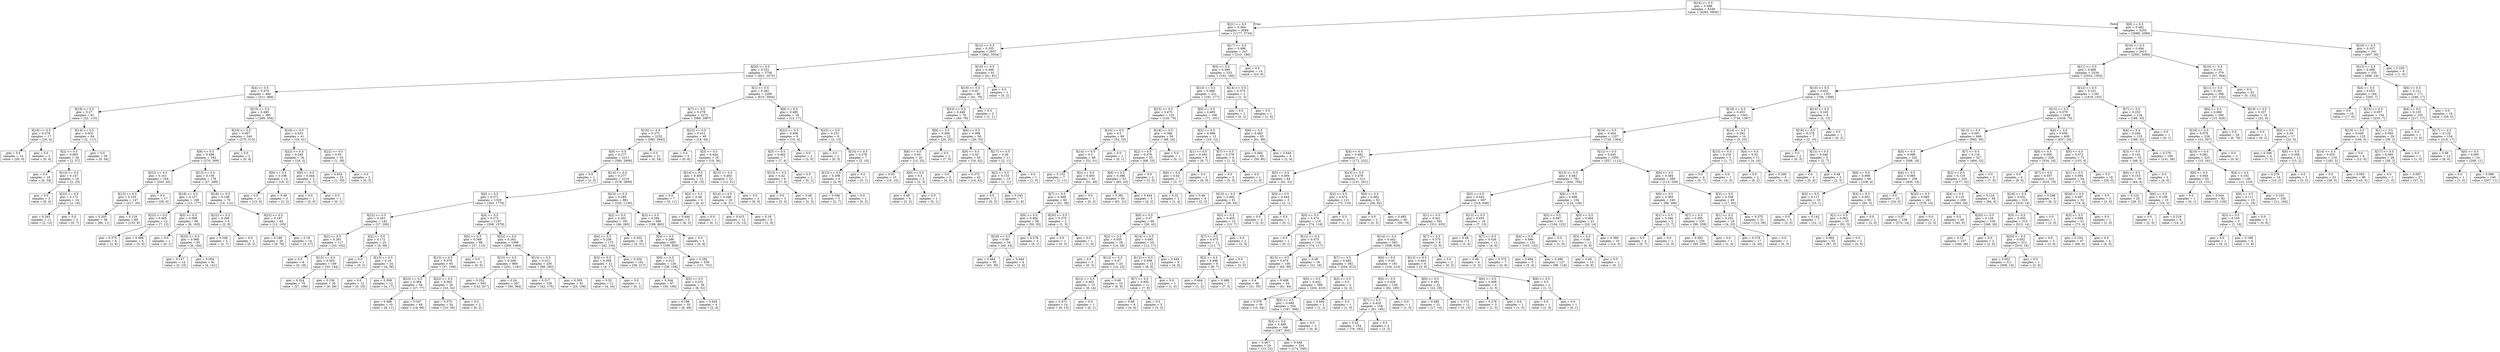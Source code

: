 digraph Tree {
node [shape=box] ;
0 [label="X[24] <= 0.5\ngini = 0.488\nsamples = 6338\nvalue = [4265, 5830]"] ;
1 [label="X[21] <= 0.5\ngini = 0.364\nsamples = 3084\nvalue = [1177, 3734]"] ;
0 -> 1 [labeldistance=2.5, labelangle=45, headlabel="True"] ;
2 [label="X[12] <= 0.5\ngini = 0.335\nsamples = 2837\nvalue = [962, 3554]"] ;
1 -> 2 ;
3 [label="X[20] <= 0.5\ngini = 0.331\nsamples = 2756\nvalue = [921, 3473]"] ;
2 -> 3 ;
4 [label="X[4] <= 0.5\ngini = 0.479\nsamples = 466\nvalue = [311, 469]"] ;
3 -> 4 ;
5 [label="X[18] <= 0.5\ngini = 0.27\nsamples = 81\nvalue = [22, 115]"] ;
4 -> 5 ;
6 [label="X[19] <= 0.5\ngini = 0.278\nsamples = 17\nvalue = [20, 4]"] ;
5 -> 6 ;
7 [label="gini = 0.0\nsamples = 14\nvalue = [20, 0]"] ;
6 -> 7 ;
8 [label="gini = 0.0\nsamples = 3\nvalue = [0, 4]"] ;
6 -> 8 ;
9 [label="X[14] <= 0.5\ngini = 0.035\nsamples = 64\nvalue = [2, 111]"] ;
5 -> 9 ;
10 [label="X[2] <= 0.5\ngini = 0.065\nsamples = 34\nvalue = [2, 57]"] ;
9 -> 10 ;
11 [label="gini = 0.0\nsamples = 18\nvalue = [0, 34]"] ;
10 -> 11 ;
12 [label="X[13] <= 0.5\ngini = 0.147\nsamples = 16\nvalue = [2, 23]"] ;
10 -> 12 ;
13 [label="gini = 0.0\nsamples = 2\nvalue = [0, 4]"] ;
12 -> 13 ;
14 [label="X[22] <= 0.5\ngini = 0.172\nsamples = 14\nvalue = [2, 19]"] ;
12 -> 14 ;
15 [label="gini = 0.245\nsamples = 11\nvalue = [2, 12]"] ;
14 -> 15 ;
16 [label="gini = 0.0\nsamples = 3\nvalue = [0, 7]"] ;
14 -> 16 ;
17 [label="gini = 0.0\nsamples = 30\nvalue = [0, 54]"] ;
9 -> 17 ;
18 [label="X[15] <= 0.5\ngini = 0.495\nsamples = 385\nvalue = [289, 354]"] ;
4 -> 18 ;
19 [label="X[16] <= 0.5\ngini = 0.497\nsamples = 344\nvalue = [270, 313]"] ;
18 -> 19 ;
20 [label="X[9] <= 0.5\ngini = 0.498\nsamples = 342\nvalue = [270, 309]"] ;
19 -> 20 ;
21 [label="X[22] <= 0.5\ngini = 0.141\nsamples = 164\nvalue = [243, 20]"] ;
20 -> 21 ;
22 [label="X[13] <= 0.5\ngini = 0.155\nsamples = 147\nvalue = [217, 20]"] ;
21 -> 22 ;
23 [label="gini = 0.205\nsamples = 58\nvalue = [84, 11]"] ;
22 -> 23 ;
24 [label="gini = 0.119\nsamples = 89\nvalue = [133, 9]"] ;
22 -> 24 ;
25 [label="gini = 0.0\nsamples = 17\nvalue = [26, 0]"] ;
21 -> 25 ;
26 [label="X[13] <= 0.5\ngini = 0.156\nsamples = 178\nvalue = [27, 289]"] ;
20 -> 26 ;
27 [label="X[18] <= 0.5\ngini = 0.127\nsamples = 108\nvalue = [13, 177]"] ;
26 -> 27 ;
28 [label="X[23] <= 0.5\ngini = 0.465\nsamples = 12\nvalue = [7, 12]"] ;
27 -> 28 ;
29 [label="gini = 0.375\nsamples = 6\nvalue = [2, 6]"] ;
28 -> 29 ;
30 [label="gini = 0.496\nsamples = 6\nvalue = [5, 6]"] ;
28 -> 30 ;
31 [label="X[0] <= 0.5\ngini = 0.068\nsamples = 96\nvalue = [6, 165]"] ;
27 -> 31 ;
32 [label="gini = 0.0\nsamples = 1\nvalue = [0, 1]"] ;
31 -> 32 ;
33 [label="X[23] <= 0.5\ngini = 0.068\nsamples = 95\nvalue = [6, 164]"] ;
31 -> 33 ;
34 [label="gini = 0.147\nsamples = 14\nvalue = [2, 23]"] ;
33 -> 34 ;
35 [label="gini = 0.054\nsamples = 81\nvalue = [4, 141]"] ;
33 -> 35 ;
36 [label="X[18] <= 0.5\ngini = 0.198\nsamples = 70\nvalue = [14, 112]"] ;
26 -> 36 ;
37 [label="X[22] <= 0.5\ngini = 0.298\nsamples = 6\nvalue = [2, 9]"] ;
36 -> 37 ;
38 [label="gini = 0.346\nsamples = 5\nvalue = [2, 7]"] ;
37 -> 38 ;
39 [label="gini = 0.0\nsamples = 1\nvalue = [0, 2]"] ;
37 -> 39 ;
40 [label="X[22] <= 0.5\ngini = 0.187\nsamples = 64\nvalue = [12, 103]"] ;
36 -> 40 ;
41 [label="gini = 0.189\nsamples = 50\nvalue = [9, 76]"] ;
40 -> 41 ;
42 [label="gini = 0.18\nsamples = 14\nvalue = [3, 27]"] ;
40 -> 42 ;
43 [label="gini = 0.0\nsamples = 2\nvalue = [0, 4]"] ;
19 -> 43 ;
44 [label="X[18] <= 0.5\ngini = 0.433\nsamples = 41\nvalue = [19, 41]"] ;
18 -> 44 ;
45 [label="X[22] <= 0.5\ngini = 0.245\nsamples = 16\nvalue = [18, 3]"] ;
44 -> 45 ;
46 [label="X[9] <= 0.5\ngini = 0.198\nsamples = 14\nvalue = [16, 2]"] ;
45 -> 46 ;
47 [label="gini = 0.0\nsamples = 11\nvalue = [13, 0]"] ;
46 -> 47 ;
48 [label="gini = 0.48\nsamples = 3\nvalue = [3, 2]"] ;
46 -> 48 ;
49 [label="X[9] <= 0.5\ngini = 0.444\nsamples = 2\nvalue = [2, 1]"] ;
45 -> 49 ;
50 [label="gini = 0.0\nsamples = 1\nvalue = [2, 0]"] ;
49 -> 50 ;
51 [label="gini = 0.0\nsamples = 1\nvalue = [0, 1]"] ;
49 -> 51 ;
52 [label="X[22] <= 0.5\ngini = 0.05\nsamples = 25\nvalue = [1, 38]"] ;
44 -> 52 ;
53 [label="gini = 0.054\nsamples = 23\nvalue = [1, 35]"] ;
52 -> 53 ;
54 [label="gini = 0.0\nsamples = 2\nvalue = [0, 3]"] ;
52 -> 54 ;
55 [label="X[1] <= 0.5\ngini = 0.281\nsamples = 2290\nvalue = [610, 3004]"] ;
3 -> 55 ;
56 [label="X[7] <= 0.5\ngini = 0.278\nsamples = 2272\nvalue = [598, 2987]"] ;
55 -> 56 ;
57 [label="X[16] <= 0.5\ngini = 0.275\nsamples = 2232\nvalue = [580, 2943]"] ;
56 -> 57 ;
58 [label="X[9] <= 0.5\ngini = 0.277\nsamples = 2211\nvalue = [580, 2909]"] ;
57 -> 58 ;
59 [label="gini = 0.0\nsamples = 1\nvalue = [2, 0]"] ;
58 -> 59 ;
60 [label="X[14] <= 0.5\ngini = 0.277\nsamples = 2210\nvalue = [578, 2909]"] ;
58 -> 60 ;
61 [label="X[0] <= 0.5\ngini = 0.271\nsamples = 1329\nvalue = [343, 1779]"] ;
60 -> 61 ;
62 [label="X[22] <= 0.5\ngini = 0.263\nsamples = 142\nvalue = [37, 200]"] ;
61 -> 62 ;
63 [label="X[2] <= 0.5\ngini = 0.281\nsamples = 117\nvalue = [33, 162]"] ;
62 -> 63 ;
64 [label="gini = 0.0\nsamples = 8\nvalue = [0, 18]"] ;
63 -> 64 ;
65 [label="X[15] <= 0.5\ngini = 0.303\nsamples = 109\nvalue = [33, 144]"] ;
63 -> 65 ;
66 [label="gini = 0.324\nsamples = 79\nvalue = [27, 106]"] ;
65 -> 66 ;
67 [label="gini = 0.236\nsamples = 30\nvalue = [6, 38]"] ;
65 -> 67 ;
68 [label="X[2] <= 0.5\ngini = 0.172\nsamples = 25\nvalue = [4, 38]"] ;
62 -> 68 ;
69 [label="gini = 0.0\nsamples = 1\nvalue = [0, 2]"] ;
68 -> 69 ;
70 [label="X[15] <= 0.5\ngini = 0.18\nsamples = 24\nvalue = [4, 36]"] ;
68 -> 70 ;
71 [label="gini = 0.0\nsamples = 12\nvalue = [0, 19]"] ;
70 -> 71 ;
72 [label="gini = 0.308\nsamples = 12\nvalue = [4, 17]"] ;
70 -> 72 ;
73 [label="X[4] <= 0.5\ngini = 0.272\nsamples = 1187\nvalue = [306, 1579]"] ;
61 -> 73 ;
74 [label="X[5] <= 0.5\ngini = 0.368\nsamples = 88\nvalue = [37, 115]"] ;
73 -> 74 ;
75 [label="X[15] <= 0.5\ngini = 0.378\nsamples = 85\nvalue = [37, 109]"] ;
74 -> 75 ;
76 [label="X[23] <= 0.5\ngini = 0.384\nsamples = 59\nvalue = [27, 77]"] ;
75 -> 76 ;
77 [label="gini = 0.488\nsamples = 10\nvalue = [8, 11]"] ;
76 -> 77 ;
78 [label="gini = 0.347\nsamples = 49\nvalue = [19, 66]"] ;
76 -> 78 ;
79 [label="X[22] <= 0.5\ngini = 0.363\nsamples = 26\nvalue = [10, 32]"] ;
75 -> 79 ;
80 [label="gini = 0.375\nsamples = 24\nvalue = [10, 30]"] ;
79 -> 80 ;
81 [label="gini = 0.0\nsamples = 2\nvalue = [0, 2]"] ;
79 -> 81 ;
82 [label="gini = 0.0\nsamples = 3\nvalue = [0, 6]"] ;
74 -> 82 ;
83 [label="X[22] <= 0.5\ngini = 0.262\nsamples = 1099\nvalue = [269, 1464]"] ;
73 -> 83 ;
84 [label="X[15] <= 0.5\ngini = 0.249\nsamples = 869\nvalue = [201, 1181]"] ;
83 -> 84 ;
85 [label="gini = 0.252\nsamples = 602\nvalue = [142, 817]"] ;
84 -> 85 ;
86 [label="gini = 0.24\nsamples = 267\nvalue = [59, 364]"] ;
84 -> 86 ;
87 [label="X[15] <= 0.5\ngini = 0.312\nsamples = 230\nvalue = [68, 283]"] ;
83 -> 87 ;
88 [label="gini = 0.317\nsamples = 139\nvalue = [43, 175]"] ;
87 -> 88 ;
89 [label="gini = 0.305\nsamples = 91\nvalue = [25, 108]"] ;
87 -> 89 ;
90 [label="X[23] <= 0.5\ngini = 0.285\nsamples = 881\nvalue = [235, 1130]"] ;
60 -> 90 ;
91 [label="X[2] <= 0.5\ngini = 0.252\nsamples = 191\nvalue = [46, 265]"] ;
90 -> 91 ;
92 [label="X[4] <= 0.5\ngini = 0.258\nsamples = 173\nvalue = [42, 234]"] ;
91 -> 92 ;
93 [label="X[3] <= 0.5\ngini = 0.308\nsamples = 12\nvalue = [4, 17]"] ;
92 -> 93 ;
94 [label="gini = 0.32\nsamples = 11\nvalue = [4, 16]"] ;
93 -> 94 ;
95 [label="gini = 0.0\nsamples = 1\nvalue = [0, 1]"] ;
93 -> 95 ;
96 [label="gini = 0.254\nsamples = 161\nvalue = [38, 217]"] ;
92 -> 96 ;
97 [label="gini = 0.202\nsamples = 18\nvalue = [4, 31]"] ;
91 -> 97 ;
98 [label="X[3] <= 0.5\ngini = 0.294\nsamples = 690\nvalue = [189, 865]"] ;
90 -> 98 ;
99 [label="X[4] <= 0.5\ngini = 0.296\nsamples = 685\nvalue = [189, 859]"] ;
98 -> 99 ;
100 [label="X[0] <= 0.5\ngini = 0.313\nsamples = 126\nvalue = [38, 158]"] ;
99 -> 100 ;
101 [label="gini = 0.344\nsamples = 87\nvalue = [30, 106]"] ;
100 -> 101 ;
102 [label="X[5] <= 0.5\ngini = 0.231\nsamples = 39\nvalue = [8, 52]"] ;
100 -> 102 ;
103 [label="gini = 0.198\nsamples = 35\nvalue = [6, 48]"] ;
102 -> 103 ;
104 [label="gini = 0.444\nsamples = 4\nvalue = [2, 4]"] ;
102 -> 104 ;
105 [label="gini = 0.292\nsamples = 559\nvalue = [151, 701]"] ;
99 -> 105 ;
106 [label="gini = 0.0\nsamples = 5\nvalue = [0, 6]"] ;
98 -> 106 ;
107 [label="gini = 0.0\nsamples = 21\nvalue = [0, 34]"] ;
57 -> 107 ;
108 [label="X[23] <= 0.5\ngini = 0.412\nsamples = 40\nvalue = [18, 44]"] ;
56 -> 108 ;
109 [label="gini = 0.0\nsamples = 5\nvalue = [0, 8]"] ;
108 -> 109 ;
110 [label="X[3] <= 0.5\ngini = 0.444\nsamples = 35\nvalue = [18, 36]"] ;
108 -> 110 ;
111 [label="X[14] <= 0.5\ngini = 0.408\nsamples = 13\nvalue = [6, 15]"] ;
110 -> 111 ;
112 [label="gini = 0.0\nsamples = 7\nvalue = [0, 11]"] ;
111 -> 112 ;
113 [label="X[2] <= 0.5\ngini = 0.48\nsamples = 6\nvalue = [6, 4]"] ;
111 -> 113 ;
114 [label="gini = 0.444\nsamples = 5\nvalue = [6, 3]"] ;
113 -> 114 ;
115 [label="gini = 0.0\nsamples = 1\nvalue = [0, 1]"] ;
113 -> 115 ;
116 [label="X[15] <= 0.5\ngini = 0.463\nsamples = 22\nvalue = [12, 21]"] ;
110 -> 116 ;
117 [label="X[14] <= 0.5\ngini = 0.346\nsamples = 20\nvalue = [6, 21]"] ;
116 -> 117 ;
118 [label="gini = 0.415\nsamples = 12\nvalue = [5, 12]"] ;
117 -> 118 ;
119 [label="gini = 0.18\nsamples = 8\nvalue = [1, 9]"] ;
117 -> 119 ;
120 [label="gini = 0.0\nsamples = 2\nvalue = [6, 0]"] ;
116 -> 120 ;
121 [label="X[6] <= 0.5\ngini = 0.485\nsamples = 18\nvalue = [12, 17]"] ;
55 -> 121 ;
122 [label="X[22] <= 0.5\ngini = 0.408\nsamples = 9\nvalue = [10, 4]"] ;
121 -> 122 ;
123 [label="X[5] <= 0.5\ngini = 0.463\nsamples = 7\nvalue = [7, 4]"] ;
122 -> 123 ;
124 [label="X[13] <= 0.5\ngini = 0.42\nsamples = 6\nvalue = [7, 3]"] ;
123 -> 124 ;
125 [label="gini = 0.0\nsamples = 3\nvalue = [5, 0]"] ;
124 -> 125 ;
126 [label="gini = 0.48\nsamples = 3\nvalue = [2, 3]"] ;
124 -> 126 ;
127 [label="gini = 0.0\nsamples = 1\nvalue = [0, 1]"] ;
123 -> 127 ;
128 [label="gini = 0.0\nsamples = 2\nvalue = [3, 0]"] ;
122 -> 128 ;
129 [label="X[23] <= 0.5\ngini = 0.231\nsamples = 9\nvalue = [2, 13]"] ;
121 -> 129 ;
130 [label="gini = 0.0\nsamples = 2\nvalue = [0, 3]"] ;
129 -> 130 ;
131 [label="X[14] <= 0.5\ngini = 0.278\nsamples = 7\nvalue = [2, 10]"] ;
129 -> 131 ;
132 [label="X[15] <= 0.5\ngini = 0.298\nsamples = 6\nvalue = [2, 9]"] ;
131 -> 132 ;
133 [label="gini = 0.346\nsamples = 5\nvalue = [2, 7]"] ;
132 -> 133 ;
134 [label="gini = 0.0\nsamples = 1\nvalue = [0, 2]"] ;
132 -> 134 ;
135 [label="gini = 0.0\nsamples = 1\nvalue = [0, 1]"] ;
131 -> 135 ;
136 [label="X[18] <= 0.5\ngini = 0.446\nsamples = 81\nvalue = [41, 81]"] ;
2 -> 136 ;
137 [label="X[19] <= 0.5\ngini = 0.45\nsamples = 80\nvalue = [41, 79]"] ;
136 -> 137 ;
138 [label="X[23] <= 0.5\ngini = 0.448\nsamples = 78\nvalue = [40, 78]"] ;
137 -> 138 ;
139 [label="X[8] <= 0.5\ngini = 0.494\nsamples = 22\nvalue = [20, 25]"] ;
138 -> 139 ;
140 [label="X[6] <= 0.5\ngini = 0.45\nsamples = 20\nvalue = [13, 25]"] ;
139 -> 140 ;
141 [label="gini = 0.43\nsamples = 15\nvalue = [10, 22]"] ;
140 -> 141 ;
142 [label="X[0] <= 0.5\ngini = 0.5\nsamples = 5\nvalue = [3, 3]"] ;
140 -> 142 ;
143 [label="gini = 0.48\nsamples = 4\nvalue = [3, 2]"] ;
142 -> 143 ;
144 [label="gini = 0.0\nsamples = 1\nvalue = [0, 1]"] ;
142 -> 144 ;
145 [label="gini = 0.0\nsamples = 2\nvalue = [7, 0]"] ;
139 -> 145 ;
146 [label="X[6] <= 0.5\ngini = 0.398\nsamples = 56\nvalue = [20, 53]"] ;
138 -> 146 ;
147 [label="X[9] <= 0.5\ngini = 0.42\nsamples = 45\nvalue = [18, 42]"] ;
146 -> 147 ;
148 [label="gini = 0.0\nsamples = 3\nvalue = [4, 0]"] ;
147 -> 148 ;
149 [label="gini = 0.375\nsamples = 42\nvalue = [14, 42]"] ;
147 -> 149 ;
150 [label="X[17] <= 0.5\ngini = 0.26\nsamples = 11\nvalue = [2, 11]"] ;
146 -> 150 ;
151 [label="X[2] <= 0.5\ngini = 0.153\nsamples = 10\nvalue = [1, 11]"] ;
150 -> 151 ;
152 [label="gini = 0.0\nsamples = 3\nvalue = [0, 5]"] ;
151 -> 152 ;
153 [label="gini = 0.245\nsamples = 7\nvalue = [1, 6]"] ;
151 -> 153 ;
154 [label="gini = 0.0\nsamples = 1\nvalue = [1, 0]"] ;
150 -> 154 ;
155 [label="gini = 0.5\nsamples = 2\nvalue = [1, 1]"] ;
137 -> 155 ;
156 [label="gini = 0.0\nsamples = 1\nvalue = [0, 2]"] ;
136 -> 156 ;
157 [label="X[17] <= 0.5\ngini = 0.496\nsamples = 247\nvalue = [215, 180]"] ;
1 -> 157 ;
158 [label="X[5] <= 0.5\ngini = 0.499\nsamples = 233\nvalue = [192, 180]"] ;
157 -> 158 ;
159 [label="X[13] <= 0.5\ngini = 0.499\nsamples = 231\nvalue = [191, 177]"] ;
158 -> 159 ;
160 [label="X[15] <= 0.5\ngini = 0.475\nsamples = 125\nvalue = [120, 76]"] ;
159 -> 160 ;
161 [label="X[16] <= 0.5\ngini = 0.5\nsamples = 69\nvalue = [52, 52]"] ;
160 -> 161 ;
162 [label="X[14] <= 0.5\ngini = 0.5\nsamples = 68\nvalue = [52, 51]"] ;
161 -> 162 ;
163 [label="gini = 0.153\nsamples = 7\nvalue = [1, 11]"] ;
162 -> 163 ;
164 [label="X[2] <= 0.5\ngini = 0.493\nsamples = 61\nvalue = [51, 40]"] ;
162 -> 164 ;
165 [label="X[7] <= 0.5\ngini = 0.489\nsamples = 60\nvalue = [51, 38]"] ;
164 -> 165 ;
166 [label="X[6] <= 0.5\ngini = 0.484\nsamples = 58\nvalue = [50, 35]"] ;
165 -> 166 ;
167 [label="X[18] <= 0.5\ngini = 0.49\nsamples = 54\nvalue = [45, 34]"] ;
166 -> 167 ;
168 [label="gini = 0.484\nsamples = 50\nvalue = [43, 30]"] ;
167 -> 168 ;
169 [label="gini = 0.444\nsamples = 4\nvalue = [2, 4]"] ;
167 -> 169 ;
170 [label="gini = 0.278\nsamples = 4\nvalue = [5, 1]"] ;
166 -> 170 ;
171 [label="X[20] <= 0.5\ngini = 0.375\nsamples = 2\nvalue = [1, 3]"] ;
165 -> 171 ;
172 [label="gini = 0.0\nsamples = 1\nvalue = [0, 3]"] ;
171 -> 172 ;
173 [label="gini = 0.0\nsamples = 1\nvalue = [1, 0]"] ;
171 -> 173 ;
174 [label="gini = 0.0\nsamples = 1\nvalue = [0, 2]"] ;
164 -> 174 ;
175 [label="gini = 0.0\nsamples = 1\nvalue = [0, 1]"] ;
161 -> 175 ;
176 [label="X[18] <= 0.5\ngini = 0.386\nsamples = 56\nvalue = [68, 24]"] ;
160 -> 176 ;
177 [label="X[2] <= 0.5\ngini = 0.378\nsamples = 55\nvalue = [68, 23]"] ;
176 -> 177 ;
178 [label="X[6] <= 0.5\ngini = 0.386\nsamples = 53\nvalue = [65, 23]"] ;
177 -> 178 ;
179 [label="gini = 0.381\nsamples = 50\nvalue = [61, 21]"] ;
178 -> 179 ;
180 [label="gini = 0.444\nsamples = 3\nvalue = [4, 2]"] ;
178 -> 180 ;
181 [label="gini = 0.0\nsamples = 2\nvalue = [3, 0]"] ;
177 -> 181 ;
182 [label="gini = 0.0\nsamples = 1\nvalue = [0, 1]"] ;
176 -> 182 ;
183 [label="X[0] <= 0.5\ngini = 0.485\nsamples = 106\nvalue = [71, 101]"] ;
159 -> 183 ;
184 [label="X[2] <= 0.5\ngini = 0.496\nsamples = 13\nvalue = [10, 12]"] ;
183 -> 184 ;
185 [label="X[1] <= 0.5\ngini = 0.492\nsamples = 9\nvalue = [9, 7]"] ;
184 -> 185 ;
186 [label="X[6] <= 0.5\ngini = 0.42\nsamples = 7\nvalue = [3, 7]"] ;
185 -> 186 ;
187 [label="gini = 0.32\nsamples = 3\nvalue = [1, 4]"] ;
186 -> 187 ;
188 [label="gini = 0.48\nsamples = 4\nvalue = [2, 3]"] ;
186 -> 188 ;
189 [label="gini = 0.0\nsamples = 2\nvalue = [6, 0]"] ;
185 -> 189 ;
190 [label="X[7] <= 0.5\ngini = 0.278\nsamples = 4\nvalue = [1, 5]"] ;
184 -> 190 ;
191 [label="gini = 0.0\nsamples = 3\nvalue = [0, 5]"] ;
190 -> 191 ;
192 [label="gini = 0.0\nsamples = 1\nvalue = [1, 0]"] ;
190 -> 192 ;
193 [label="X[6] <= 0.5\ngini = 0.483\nsamples = 93\nvalue = [61, 89]"] ;
183 -> 193 ;
194 [label="gini = 0.484\nsamples = 89\nvalue = [59, 85]"] ;
193 -> 194 ;
195 [label="gini = 0.444\nsamples = 4\nvalue = [2, 4]"] ;
193 -> 195 ;
196 [label="X[14] <= 0.5\ngini = 0.375\nsamples = 2\nvalue = [1, 3]"] ;
158 -> 196 ;
197 [label="gini = 0.0\nsamples = 1\nvalue = [0, 3]"] ;
196 -> 197 ;
198 [label="gini = 0.0\nsamples = 1\nvalue = [1, 0]"] ;
196 -> 198 ;
199 [label="gini = 0.0\nsamples = 14\nvalue = [23, 0]"] ;
157 -> 199 ;
200 [label="X[8] <= 0.5\ngini = 0.482\nsamples = 3254\nvalue = [3088, 2096]"] ;
0 -> 200 [labeldistance=2.5, labelangle=-45, headlabel="False"] ;
201 [label="X[16] <= 0.5\ngini = 0.494\nsamples = 2913\nvalue = [2591, 2066]"] ;
200 -> 201 ;
202 [label="X[11] <= 0.5\ngini = 0.466\nsamples = 2534\nvalue = [2554, 1502]"] ;
201 -> 202 ;
203 [label="X[10] <= 0.5\ngini = 0.452\nsamples = 1351\nvalue = [736, 1399]"] ;
202 -> 203 ;
204 [label="X[18] <= 0.5\ngini = 0.453\nsamples = 1343\nvalue = [734, 1387]"] ;
203 -> 204 ;
205 [label="X[19] <= 0.5\ngini = 0.454\nsamples = 1327\nvalue = [729, 1364]"] ;
204 -> 205 ;
206 [label="X[4] <= 0.5\ngini = 0.482\nsamples = 277\nvalue = [172, 252]"] ;
205 -> 206 ;
207 [label="X[5] <= 0.5\ngini = 0.494\nsamples = 64\nvalue = [41, 51]"] ;
206 -> 207 ;
208 [label="X[15] <= 0.5\ngini = 0.492\nsamples = 61\nvalue = [39, 50]"] ;
207 -> 208 ;
209 [label="X[0] <= 0.5\ngini = 0.47\nsamples = 48\nvalue = [26, 43]"] ;
208 -> 209 ;
210 [label="X[2] <= 0.5\ngini = 0.455\nsamples = 28\nvalue = [14, 26]"] ;
209 -> 210 ;
211 [label="gini = 0.0\nsamples = 3\nvalue = [0, 3]"] ;
210 -> 211 ;
212 [label="X[13] <= 0.5\ngini = 0.47\nsamples = 25\nvalue = [14, 23]"] ;
210 -> 212 ;
213 [label="X[12] <= 0.5\ngini = 0.463\nsamples = 15\nvalue = [8, 14]"] ;
212 -> 213 ;
214 [label="gini = 0.472\nsamples = 14\nvalue = [8, 13]"] ;
213 -> 214 ;
215 [label="gini = 0.0\nsamples = 1\nvalue = [0, 1]"] ;
213 -> 215 ;
216 [label="gini = 0.48\nsamples = 10\nvalue = [6, 9]"] ;
212 -> 216 ;
217 [label="X[14] <= 0.5\ngini = 0.485\nsamples = 20\nvalue = [12, 17]"] ;
209 -> 217 ;
218 [label="X[12] <= 0.5\ngini = 0.498\nsamples = 12\nvalue = [8, 9]"] ;
217 -> 218 ;
219 [label="X[7] <= 0.5\ngini = 0.492\nsamples = 11\nvalue = [7, 9]"] ;
218 -> 219 ;
220 [label="gini = 0.48\nsamples = 8\nvalue = [4, 6]"] ;
219 -> 220 ;
221 [label="gini = 0.5\nsamples = 3\nvalue = [3, 3]"] ;
219 -> 221 ;
222 [label="gini = 0.0\nsamples = 1\nvalue = [1, 0]"] ;
218 -> 222 ;
223 [label="gini = 0.444\nsamples = 8\nvalue = [4, 8]"] ;
217 -> 223 ;
224 [label="X[3] <= 0.5\ngini = 0.455\nsamples = 13\nvalue = [13, 7]"] ;
208 -> 224 ;
225 [label="X[7] <= 0.5\ngini = 0.475\nsamples = 11\nvalue = [11, 7]"] ;
224 -> 225 ;
226 [label="X[2] <= 0.5\ngini = 0.498\nsamples = 9\nvalue = [8, 7]"] ;
225 -> 226 ;
227 [label="gini = 0.444\nsamples = 2\nvalue = [1, 2]"] ;
226 -> 227 ;
228 [label="gini = 0.486\nsamples = 7\nvalue = [7, 5]"] ;
226 -> 228 ;
229 [label="gini = 0.0\nsamples = 2\nvalue = [3, 0]"] ;
225 -> 229 ;
230 [label="gini = 0.0\nsamples = 2\nvalue = [2, 0]"] ;
224 -> 230 ;
231 [label="X[0] <= 0.5\ngini = 0.444\nsamples = 3\nvalue = [2, 1]"] ;
207 -> 231 ;
232 [label="gini = 0.0\nsamples = 2\nvalue = [2, 0]"] ;
231 -> 232 ;
233 [label="gini = 0.0\nsamples = 1\nvalue = [0, 1]"] ;
231 -> 233 ;
234 [label="X[13] <= 0.5\ngini = 0.478\nsamples = 213\nvalue = [131, 201]"] ;
206 -> 234 ;
235 [label="X[2] <= 0.5\ngini = 0.474\nsamples = 121\nvalue = [75, 119]"] ;
234 -> 235 ;
236 [label="X[0] <= 0.5\ngini = 0.474\nsamples = 119\nvalue = [74, 118]"] ;
235 -> 236 ;
237 [label="gini = 0.0\nsamples = 1\nvalue = [0, 1]"] ;
236 -> 237 ;
238 [label="X[12] <= 0.5\ngini = 0.475\nsamples = 118\nvalue = [74, 117]"] ;
236 -> 238 ;
239 [label="X[15] <= 0.5\ngini = 0.474\nsamples = 100\nvalue = [62, 99]"] ;
238 -> 239 ;
240 [label="gini = 0.4\nsamples = 46\nvalue = [21, 55]"] ;
239 -> 240 ;
241 [label="gini = 0.499\nsamples = 54\nvalue = [41, 44]"] ;
239 -> 241 ;
242 [label="gini = 0.48\nsamples = 18\nvalue = [12, 18]"] ;
238 -> 242 ;
243 [label="gini = 0.5\nsamples = 2\nvalue = [1, 1]"] ;
235 -> 243 ;
244 [label="X[0] <= 0.5\ngini = 0.482\nsamples = 92\nvalue = [56, 82]"] ;
234 -> 244 ;
245 [label="gini = 0.0\nsamples = 2\nvalue = [0, 3]"] ;
244 -> 245 ;
246 [label="gini = 0.485\nsamples = 90\nvalue = [56, 79]"] ;
244 -> 246 ;
247 [label="X[12] <= 0.5\ngini = 0.445\nsamples = 1050\nvalue = [557, 1112]"] ;
205 -> 247 ;
248 [label="X[15] <= 0.5\ngini = 0.461\nsamples = 761\nvalue = [442, 784]"] ;
247 -> 248 ;
249 [label="X[3] <= 0.5\ngini = 0.442\nsamples = 607\nvalue = [318, 648]"] ;
248 -> 249 ;
250 [label="X[1] <= 0.5\ngini = 0.441\nsamples = 591\nvalue = [311, 635]"] ;
249 -> 250 ;
251 [label="X[14] <= 0.5\ngini = 0.442\nsamples = 583\nvalue = [308, 626]"] ;
250 -> 251 ;
252 [label="X[7] <= 0.5\ngini = 0.443\nsamples = 392\nvalue = [204, 412]"] ;
251 -> 252 ;
253 [label="X[0] <= 0.5\ngini = 0.442\nsamples = 389\nvalue = [202, 410]"] ;
252 -> 253 ;
254 [label="gini = 0.379\nsamples = 39\nvalue = [15, 44]"] ;
253 -> 254 ;
255 [label="X[5] <= 0.5\ngini = 0.448\nsamples = 350\nvalue = [187, 366]"] ;
253 -> 255 ;
256 [label="X[4] <= 0.5\ngini = 0.449\nsamples = 348\nvalue = [187, 362]"] ;
255 -> 256 ;
257 [label="gini = 0.467\nsamples = 24\nvalue = [13, 22]"] ;
256 -> 257 ;
258 [label="gini = 0.448\nsamples = 324\nvalue = [174, 340]"] ;
256 -> 258 ;
259 [label="gini = 0.0\nsamples = 2\nvalue = [0, 4]"] ;
255 -> 259 ;
260 [label="X[2] <= 0.5\ngini = 0.5\nsamples = 3\nvalue = [2, 2]"] ;
252 -> 260 ;
261 [label="gini = 0.444\nsamples = 2\nvalue = [1, 2]"] ;
260 -> 261 ;
262 [label="gini = 0.0\nsamples = 1\nvalue = [1, 0]"] ;
260 -> 262 ;
263 [label="X[6] <= 0.5\ngini = 0.44\nsamples = 191\nvalue = [104, 214]"] ;
251 -> 263 ;
264 [label="X[5] <= 0.5\ngini = 0.426\nsamples = 159\nvalue = [82, 185]"] ;
263 -> 264 ;
265 [label="X[7] <= 0.5\ngini = 0.424\nsamples = 158\nvalue = [81, 185]"] ;
264 -> 265 ;
266 [label="gini = 0.42\nsamples = 154\nvalue = [78, 182]"] ;
265 -> 266 ;
267 [label="gini = 0.5\nsamples = 4\nvalue = [3, 3]"] ;
265 -> 267 ;
268 [label="gini = 0.0\nsamples = 1\nvalue = [1, 0]"] ;
264 -> 268 ;
269 [label="X[0] <= 0.5\ngini = 0.491\nsamples = 32\nvalue = [22, 29]"] ;
263 -> 269 ;
270 [label="gini = 0.495\nsamples = 21\nvalue = [17, 14]"] ;
269 -> 270 ;
271 [label="gini = 0.375\nsamples = 11\nvalue = [5, 15]"] ;
269 -> 271 ;
272 [label="X[7] <= 0.5\ngini = 0.375\nsamples = 8\nvalue = [3, 9]"] ;
250 -> 272 ;
273 [label="X[13] <= 0.5\ngini = 0.444\nsamples = 6\nvalue = [3, 6]"] ;
272 -> 273 ;
274 [label="X[6] <= 0.5\ngini = 0.408\nsamples = 4\nvalue = [2, 5]"] ;
273 -> 274 ;
275 [label="gini = 0.278\nsamples = 3\nvalue = [1, 5]"] ;
274 -> 275 ;
276 [label="gini = 0.0\nsamples = 1\nvalue = [1, 0]"] ;
274 -> 276 ;
277 [label="X[6] <= 0.5\ngini = 0.5\nsamples = 2\nvalue = [1, 1]"] ;
273 -> 277 ;
278 [label="gini = 0.0\nsamples = 1\nvalue = [1, 0]"] ;
277 -> 278 ;
279 [label="gini = 0.0\nsamples = 1\nvalue = [0, 1]"] ;
277 -> 279 ;
280 [label="gini = 0.0\nsamples = 2\nvalue = [0, 3]"] ;
272 -> 280 ;
281 [label="X[13] <= 0.5\ngini = 0.455\nsamples = 16\nvalue = [7, 13]"] ;
249 -> 281 ;
282 [label="gini = 0.49\nsamples = 5\nvalue = [3, 4]"] ;
281 -> 282 ;
283 [label="X[7] <= 0.5\ngini = 0.426\nsamples = 11\nvalue = [4, 9]"] ;
281 -> 283 ;
284 [label="gini = 0.48\nsamples = 4\nvalue = [2, 3]"] ;
283 -> 284 ;
285 [label="gini = 0.375\nsamples = 7\nvalue = [2, 6]"] ;
283 -> 285 ;
286 [label="X[6] <= 0.5\ngini = 0.499\nsamples = 154\nvalue = [124, 136]"] ;
248 -> 286 ;
287 [label="X[5] <= 0.5\ngini = 0.497\nsamples = 133\nvalue = [104, 122]"] ;
286 -> 287 ;
288 [label="X[4] <= 0.5\ngini = 0.496\nsamples = 132\nvalue = [103, 122]"] ;
287 -> 288 ;
289 [label="gini = 0.494\nsamples = 5\nvalue = [5, 4]"] ;
288 -> 289 ;
290 [label="gini = 0.496\nsamples = 127\nvalue = [98, 118]"] ;
288 -> 290 ;
291 [label="gini = 0.0\nsamples = 1\nvalue = [1, 0]"] ;
287 -> 291 ;
292 [label="X[0] <= 0.5\ngini = 0.484\nsamples = 21\nvalue = [20, 14]"] ;
286 -> 292 ;
293 [label="X[3] <= 0.5\ngini = 0.48\nsamples = 11\nvalue = [6, 9]"] ;
292 -> 293 ;
294 [label="gini = 0.49\nsamples = 10\nvalue = [6, 8]"] ;
293 -> 294 ;
295 [label="gini = 0.0\nsamples = 1\nvalue = [0, 1]"] ;
293 -> 295 ;
296 [label="gini = 0.388\nsamples = 10\nvalue = [14, 5]"] ;
292 -> 296 ;
297 [label="X[6] <= 0.5\ngini = 0.384\nsamples = 289\nvalue = [115, 328]"] ;
247 -> 297 ;
298 [label="X[0] <= 0.5\ngini = 0.393\nsamples = 240\nvalue = [98, 266]"] ;
297 -> 298 ;
299 [label="X[1] <= 0.5\ngini = 0.346\nsamples = 5\nvalue = [2, 7]"] ;
298 -> 299 ;
300 [label="gini = 0.0\nsamples = 4\nvalue = [0, 7]"] ;
299 -> 300 ;
301 [label="gini = 0.0\nsamples = 1\nvalue = [2, 0]"] ;
299 -> 301 ;
302 [label="X[7] <= 0.5\ngini = 0.395\nsamples = 235\nvalue = [96, 259]"] ;
298 -> 302 ;
303 [label="gini = 0.393\nsamples = 234\nvalue = [95, 259]"] ;
302 -> 303 ;
304 [label="gini = 0.0\nsamples = 1\nvalue = [1, 0]"] ;
302 -> 304 ;
305 [label="X[2] <= 0.5\ngini = 0.338\nsamples = 49\nvalue = [17, 62]"] ;
297 -> 305 ;
306 [label="X[1] <= 0.5\ngini = 0.252\nsamples = 18\nvalue = [4, 23]"] ;
305 -> 306 ;
307 [label="gini = 0.278\nsamples = 17\nvalue = [4, 20]"] ;
306 -> 307 ;
308 [label="gini = 0.0\nsamples = 1\nvalue = [0, 3]"] ;
306 -> 308 ;
309 [label="gini = 0.375\nsamples = 31\nvalue = [13, 39]"] ;
305 -> 309 ;
310 [label="X[14] <= 0.5\ngini = 0.293\nsamples = 16\nvalue = [5, 23]"] ;
204 -> 310 ;
311 [label="X[15] <= 0.5\ngini = 0.219\nsamples = 5\nvalue = [1, 7]"] ;
310 -> 311 ;
312 [label="gini = 0.0\nsamples = 4\nvalue = [0, 7]"] ;
311 -> 312 ;
313 [label="gini = 0.0\nsamples = 1\nvalue = [1, 0]"] ;
311 -> 313 ;
314 [label="X[4] <= 0.5\ngini = 0.32\nsamples = 11\nvalue = [4, 16]"] ;
310 -> 314 ;
315 [label="gini = 0.0\nsamples = 2\nvalue = [0, 2]"] ;
314 -> 315 ;
316 [label="gini = 0.346\nsamples = 9\nvalue = [4, 14]"] ;
314 -> 316 ;
317 [label="X[14] <= 0.5\ngini = 0.245\nsamples = 8\nvalue = [2, 12]"] ;
203 -> 317 ;
318 [label="X[19] <= 0.5\ngini = 0.278\nsamples = 7\nvalue = [2, 10]"] ;
317 -> 318 ;
319 [label="gini = 0.0\nsamples = 2\nvalue = [0, 3]"] ;
318 -> 319 ;
320 [label="X[13] <= 0.5\ngini = 0.346\nsamples = 5\nvalue = [2, 7]"] ;
318 -> 320 ;
321 [label="gini = 0.0\nsamples = 2\nvalue = [0, 4]"] ;
320 -> 321 ;
322 [label="gini = 0.48\nsamples = 3\nvalue = [2, 3]"] ;
320 -> 322 ;
323 [label="gini = 0.0\nsamples = 1\nvalue = [0, 2]"] ;
317 -> 323 ;
324 [label="X[12] <= 0.5\ngini = 0.101\nsamples = 1183\nvalue = [1818, 103]"] ;
202 -> 324 ;
325 [label="X[15] <= 0.5\ngini = 0.079\nsamples = 1049\nvalue = [1629, 70]"] ;
324 -> 325 ;
326 [label="X[13] <= 0.5\ngini = 0.091\nsamples = 649\nvalue = [992, 50]"] ;
325 -> 326 ;
327 [label="X[0] <= 0.5\ngini = 0.066\nsamples = 322\nvalue = [508, 18]"] ;
326 -> 327 ;
328 [label="X[6] <= 0.5\ngini = 0.069\nsamples = 66\nvalue = [108, 4]"] ;
327 -> 328 ;
329 [label="X[3] <= 0.5\ngini = 0.117\nsamples = 10\nvalue = [15, 1]"] ;
328 -> 329 ;
330 [label="gini = 0.0\nsamples = 3\nvalue = [3, 0]"] ;
329 -> 330 ;
331 [label="gini = 0.142\nsamples = 7\nvalue = [12, 1]"] ;
329 -> 331 ;
332 [label="X[3] <= 0.5\ngini = 0.061\nsamples = 56\nvalue = [93, 3]"] ;
328 -> 332 ;
333 [label="X[1] <= 0.5\ngini = 0.062\nsamples = 55\nvalue = [91, 3]"] ;
332 -> 333 ;
334 [label="gini = 0.064\nsamples = 53\nvalue = [87, 3]"] ;
333 -> 334 ;
335 [label="gini = 0.0\nsamples = 2\nvalue = [4, 0]"] ;
333 -> 335 ;
336 [label="gini = 0.0\nsamples = 1\nvalue = [2, 0]"] ;
332 -> 336 ;
337 [label="X[4] <= 0.5\ngini = 0.065\nsamples = 256\nvalue = [400, 14]"] ;
327 -> 337 ;
338 [label="gini = 0.0\nsamples = 15\nvalue = [24, 0]"] ;
337 -> 338 ;
339 [label="X[20] <= 0.5\ngini = 0.069\nsamples = 241\nvalue = [376, 14]"] ;
337 -> 339 ;
340 [label="gini = 0.07\nsamples = 239\nvalue = [374, 14]"] ;
339 -> 340 ;
341 [label="gini = 0.0\nsamples = 2\nvalue = [2, 0]"] ;
339 -> 341 ;
342 [label="X[7] <= 0.5\ngini = 0.116\nsamples = 327\nvalue = [484, 32]"] ;
326 -> 342 ;
343 [label="X[2] <= 0.5\ngini = 0.118\nsamples = 324\nvalue = [477, 32]"] ;
342 -> 343 ;
344 [label="X[4] <= 0.5\ngini = 0.116\nsamples = 268\nvalue = [393, 26]"] ;
343 -> 344 ;
345 [label="gini = 0.0\nsamples = 29\nvalue = [45, 0]"] ;
344 -> 345 ;
346 [label="X[20] <= 0.5\ngini = 0.129\nsamples = 239\nvalue = [348, 26]"] ;
344 -> 346 ;
347 [label="gini = 0.13\nsamples = 237\nvalue = [346, 26]"] ;
346 -> 347 ;
348 [label="gini = 0.0\nsamples = 2\nvalue = [2, 0]"] ;
346 -> 348 ;
349 [label="gini = 0.124\nsamples = 56\nvalue = [84, 6]"] ;
343 -> 349 ;
350 [label="gini = 0.0\nsamples = 3\nvalue = [7, 0]"] ;
342 -> 350 ;
351 [label="X[6] <= 0.5\ngini = 0.059\nsamples = 400\nvalue = [637, 20]"] ;
325 -> 351 ;
352 [label="X[0] <= 0.5\ngini = 0.056\nsamples = 328\nvalue = [534, 16]"] ;
351 -> 352 ;
353 [label="gini = 0.0\nsamples = 6\nvalue = [9, 0]"] ;
352 -> 353 ;
354 [label="X[7] <= 0.5\ngini = 0.057\nsamples = 322\nvalue = [525, 16]"] ;
352 -> 354 ;
355 [label="X[18] <= 0.5\ngini = 0.051\nsamples = 316\nvalue = [516, 14]"] ;
354 -> 355 ;
356 [label="X[5] <= 0.5\ngini = 0.052\nsamples = 315\nvalue = [513, 14]"] ;
355 -> 356 ;
357 [label="X[20] <= 0.5\ngini = 0.052\nsamples = 312\nvalue = [510, 14]"] ;
356 -> 357 ;
358 [label="gini = 0.052\nsamples = 311\nvalue = [508, 14]"] ;
357 -> 358 ;
359 [label="gini = 0.0\nsamples = 1\nvalue = [2, 0]"] ;
357 -> 359 ;
360 [label="gini = 0.0\nsamples = 3\nvalue = [3, 0]"] ;
356 -> 360 ;
361 [label="gini = 0.0\nsamples = 1\nvalue = [3, 0]"] ;
355 -> 361 ;
362 [label="gini = 0.298\nsamples = 6\nvalue = [9, 2]"] ;
354 -> 362 ;
363 [label="X[0] <= 0.5\ngini = 0.072\nsamples = 72\nvalue = [103, 4]"] ;
351 -> 363 ;
364 [label="X[1] <= 0.5\ngini = 0.094\nsamples = 54\nvalue = [77, 4]"] ;
363 -> 364 ;
365 [label="X[20] <= 0.5\ngini = 0.097\nsamples = 52\nvalue = [74, 4]"] ;
364 -> 365 ;
366 [label="X[3] <= 0.5\ngini = 0.098\nsamples = 51\nvalue = [73, 4]"] ;
365 -> 366 ;
367 [label="gini = 0.104\nsamples = 47\nvalue = [69, 4]"] ;
366 -> 367 ;
368 [label="gini = 0.0\nsamples = 4\nvalue = [4, 0]"] ;
366 -> 368 ;
369 [label="gini = 0.0\nsamples = 1\nvalue = [1, 0]"] ;
365 -> 369 ;
370 [label="gini = 0.0\nsamples = 2\nvalue = [3, 0]"] ;
364 -> 370 ;
371 [label="gini = 0.0\nsamples = 18\nvalue = [26, 0]"] ;
363 -> 371 ;
372 [label="X[7] <= 0.5\ngini = 0.253\nsamples = 134\nvalue = [189, 33]"] ;
324 -> 372 ;
373 [label="X[4] <= 0.5\ngini = 0.248\nsamples = 133\nvalue = [189, 32]"] ;
372 -> 373 ;
374 [label="X[3] <= 0.5\ngini = 0.142\nsamples = 33\nvalue = [48, 4]"] ;
373 -> 374 ;
375 [label="X[0] <= 0.5\ngini = 0.153\nsamples = 30\nvalue = [44, 4]"] ;
374 -> 375 ;
376 [label="gini = 0.124\nsamples = 20\nvalue = [28, 2]"] ;
375 -> 376 ;
377 [label="X[6] <= 0.5\ngini = 0.198\nsamples = 10\nvalue = [16, 2]"] ;
375 -> 377 ;
378 [label="gini = 0.0\nsamples = 1\nvalue = [2, 0]"] ;
377 -> 378 ;
379 [label="gini = 0.219\nsamples = 9\nvalue = [14, 2]"] ;
377 -> 379 ;
380 [label="gini = 0.0\nsamples = 3\nvalue = [4, 0]"] ;
374 -> 380 ;
381 [label="gini = 0.276\nsamples = 100\nvalue = [141, 28]"] ;
373 -> 381 ;
382 [label="gini = 0.0\nsamples = 1\nvalue = [0, 1]"] ;
372 -> 382 ;
383 [label="X[10] <= 0.5\ngini = 0.116\nsamples = 379\nvalue = [37, 564]"] ;
201 -> 383 ;
384 [label="X[11] <= 0.5\ngini = 0.145\nsamples = 298\nvalue = [37, 432]"] ;
383 -> 384 ;
385 [label="X[6] <= 0.5\ngini = 0.066\nsamples = 280\nvalue = [15, 426]"] ;
384 -> 385 ;
386 [label="X[18] <= 0.5\ngini = 0.079\nsamples = 226\nvalue = [15, 347]"] ;
385 -> 386 ;
387 [label="X[19] <= 0.5\ngini = 0.081\nsamples = 223\nvalue = [15, 341]"] ;
386 -> 387 ;
388 [label="X[0] <= 0.5\ngini = 0.044\nsamples = 83\nvalue = [3, 131]"] ;
387 -> 388 ;
389 [label="gini = 0.0\nsamples = 1\nvalue = [0, 1]"] ;
388 -> 389 ;
390 [label="gini = 0.044\nsamples = 82\nvalue = [3, 130]"] ;
388 -> 390 ;
391 [label="X[4] <= 0.5\ngini = 0.102\nsamples = 140\nvalue = [12, 210]"] ;
387 -> 391 ;
392 [label="X[0] <= 0.5\ngini = 0.111\nsamples = 10\nvalue = [1, 16]"] ;
391 -> 392 ;
393 [label="X[3] <= 0.5\ngini = 0.165\nsamples = 5\nvalue = [1, 10]"] ;
392 -> 393 ;
394 [label="gini = 0.0\nsamples = 1\nvalue = [0, 2]"] ;
393 -> 394 ;
395 [label="gini = 0.198\nsamples = 4\nvalue = [1, 8]"] ;
393 -> 395 ;
396 [label="gini = 0.0\nsamples = 5\nvalue = [0, 6]"] ;
392 -> 396 ;
397 [label="gini = 0.102\nsamples = 130\nvalue = [11, 194]"] ;
391 -> 397 ;
398 [label="gini = 0.0\nsamples = 3\nvalue = [0, 6]"] ;
386 -> 398 ;
399 [label="gini = 0.0\nsamples = 54\nvalue = [0, 79]"] ;
385 -> 399 ;
400 [label="X[19] <= 0.5\ngini = 0.337\nsamples = 18\nvalue = [22, 6]"] ;
384 -> 400 ;
401 [label="gini = 0.0\nsamples = 1\nvalue = [0, 2]"] ;
400 -> 401 ;
402 [label="X[0] <= 0.5\ngini = 0.26\nsamples = 17\nvalue = [22, 4]"] ;
400 -> 402 ;
403 [label="gini = 0.346\nsamples = 4\nvalue = [7, 2]"] ;
402 -> 403 ;
404 [label="X[6] <= 0.5\ngini = 0.208\nsamples = 13\nvalue = [15, 2]"] ;
402 -> 404 ;
405 [label="gini = 0.278\nsamples = 10\nvalue = [10, 2]"] ;
404 -> 405 ;
406 [label="gini = 0.0\nsamples = 3\nvalue = [5, 0]"] ;
404 -> 406 ;
407 [label="gini = 0.0\nsamples = 81\nvalue = [0, 132]"] ;
383 -> 407 ;
408 [label="X[16] <= 0.5\ngini = 0.107\nsamples = 341\nvalue = [497, 30]"] ;
200 -> 408 ;
409 [label="X[13] <= 0.5\ngini = 0.088\nsamples = 335\nvalue = [496, 24]"] ;
408 -> 409 ;
410 [label="X[4] <= 0.5\ngini = 0.053\nsamples = 164\nvalue = [250, 7]"] ;
409 -> 410 ;
411 [label="gini = 0.0\nsamples = 10\nvalue = [17, 0]"] ;
410 -> 411 ;
412 [label="X[15] <= 0.5\ngini = 0.057\nsamples = 154\nvalue = [233, 7]"] ;
410 -> 412 ;
413 [label="X[19] <= 0.5\ngini = 0.049\nsamples = 125\nvalue = [194, 5]"] ;
412 -> 413 ;
414 [label="X[14] <= 0.5\ngini = 0.052\nsamples = 119\nvalue = [182, 5]"] ;
413 -> 414 ;
415 [label="gini = 0.0\nsamples = 23\nvalue = [39, 0]"] ;
414 -> 415 ;
416 [label="gini = 0.065\nsamples = 96\nvalue = [143, 5]"] ;
414 -> 416 ;
417 [label="gini = 0.0\nsamples = 6\nvalue = [12, 0]"] ;
413 -> 417 ;
418 [label="X[1] <= 0.5\ngini = 0.093\nsamples = 29\nvalue = [39, 2]"] ;
412 -> 418 ;
419 [label="X[17] <= 0.5\ngini = 0.095\nsamples = 28\nvalue = [38, 2]"] ;
418 -> 419 ;
420 [label="gini = 0.0\nsamples = 1\nvalue = [1, 0]"] ;
419 -> 420 ;
421 [label="gini = 0.097\nsamples = 27\nvalue = [37, 2]"] ;
419 -> 421 ;
422 [label="gini = 0.0\nsamples = 1\nvalue = [1, 0]"] ;
418 -> 422 ;
423 [label="X[6] <= 0.5\ngini = 0.121\nsamples = 171\nvalue = [246, 17]"] ;
409 -> 423 ;
424 [label="X[4] <= 0.5\ngini = 0.135\nsamples = 155\nvalue = [217, 17]"] ;
423 -> 424 ;
425 [label="gini = 0.0\nsamples = 1\nvalue = [1, 0]"] ;
424 -> 425 ;
426 [label="X[17] <= 0.5\ngini = 0.135\nsamples = 154\nvalue = [216, 17]"] ;
424 -> 426 ;
427 [label="gini = 0.49\nsamples = 13\nvalue = [8, 6]"] ;
426 -> 427 ;
428 [label="X[0] <= 0.5\ngini = 0.095\nsamples = 141\nvalue = [208, 11]"] ;
426 -> 428 ;
429 [label="gini = 0.0\nsamples = 1\nvalue = [1, 0]"] ;
428 -> 429 ;
430 [label="gini = 0.096\nsamples = 140\nvalue = [207, 11]"] ;
428 -> 430 ;
431 [label="gini = 0.0\nsamples = 16\nvalue = [29, 0]"] ;
423 -> 431 ;
432 [label="gini = 0.245\nsamples = 6\nvalue = [1, 6]"] ;
408 -> 432 ;
}